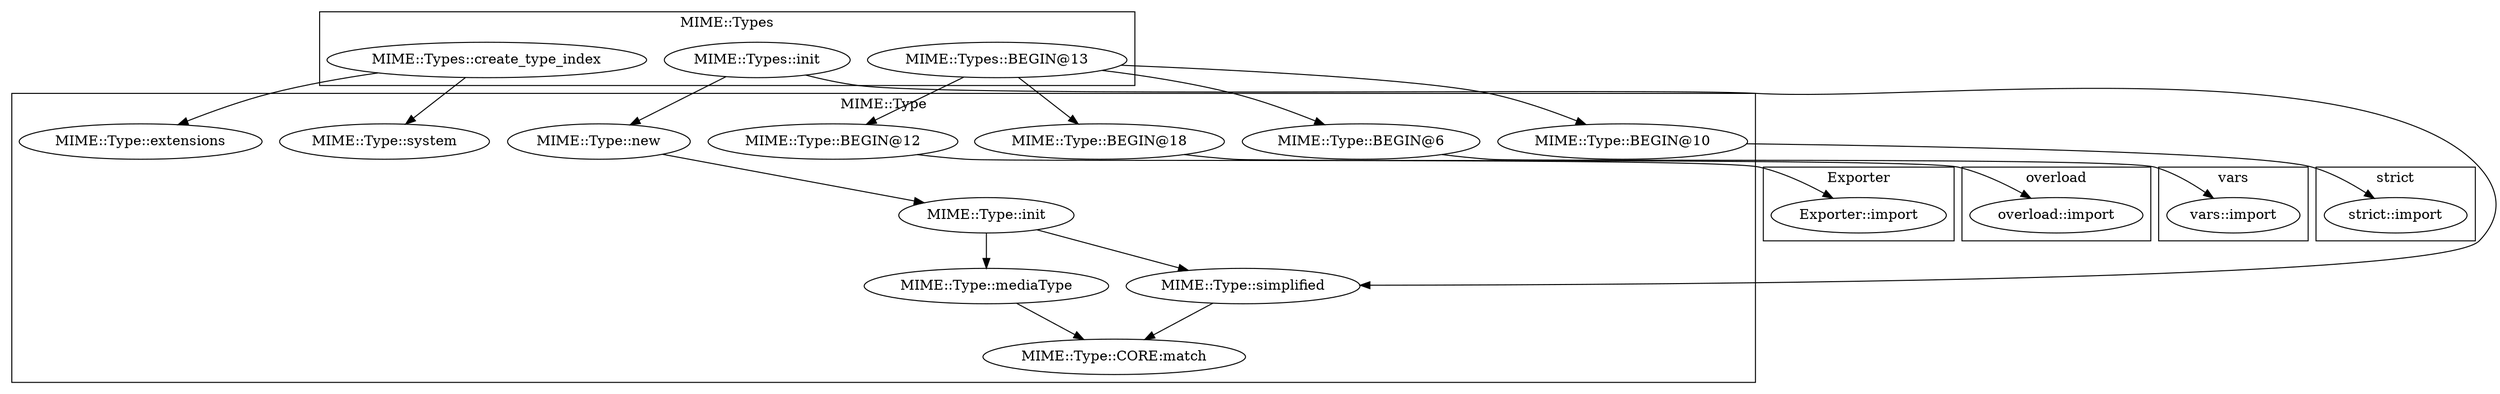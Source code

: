 digraph {
graph [overlap=false]
subgraph cluster_MIME_Type {
	label="MIME::Type";
	"MIME::Type::simplified";
	"MIME::Type::CORE:match";
	"MIME::Type::BEGIN@12";
	"MIME::Type::mediaType";
	"MIME::Type::system";
	"MIME::Type::init";
	"MIME::Type::BEGIN@18";
	"MIME::Type::BEGIN@6";
	"MIME::Type::BEGIN@10";
	"MIME::Type::new";
	"MIME::Type::extensions";
}
subgraph cluster_Exporter {
	label="Exporter";
	"Exporter::import";
}
subgraph cluster_overload {
	label="overload";
	"overload::import";
}
subgraph cluster_MIME_Types {
	label="MIME::Types";
	"MIME::Types::create_type_index";
	"MIME::Types::BEGIN@13";
	"MIME::Types::init";
}
subgraph cluster_vars {
	label="vars";
	"vars::import";
}
subgraph cluster_strict {
	label="strict";
	"strict::import";
}
"MIME::Type::BEGIN@18" -> "overload::import";
"MIME::Types::BEGIN@13" -> "MIME::Type::BEGIN@10";
"MIME::Type::new" -> "MIME::Type::init";
"MIME::Type::BEGIN@10" -> "strict::import";
"MIME::Types::BEGIN@13" -> "MIME::Type::BEGIN@18";
"MIME::Type::BEGIN@12" -> "Exporter::import";
"MIME::Type::BEGIN@6" -> "vars::import";
"MIME::Types::create_type_index" -> "MIME::Type::extensions";
"MIME::Types::BEGIN@13" -> "MIME::Type::BEGIN@12";
"MIME::Type::simplified" -> "MIME::Type::CORE:match";
"MIME::Type::mediaType" -> "MIME::Type::CORE:match";
"MIME::Type::init" -> "MIME::Type::simplified";
"MIME::Types::init" -> "MIME::Type::simplified";
"MIME::Types::BEGIN@13" -> "MIME::Type::BEGIN@6";
"MIME::Types::init" -> "MIME::Type::new";
"MIME::Types::create_type_index" -> "MIME::Type::system";
"MIME::Type::init" -> "MIME::Type::mediaType";
}
